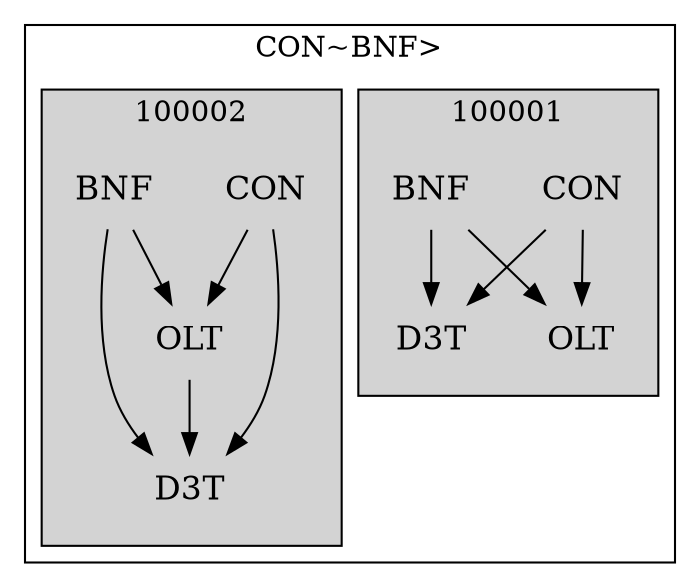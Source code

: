 strict digraph FirstlevelCluster {
	labelloc = "t";
	compound = false;
	subgraph cluster_0 {
	label= "CON~BNF>";
		subgraph	cluster_2 {
		label = "100001";
			style = filled;
			node	[label = CON, shape = plaintext, fontsize = 16] CON2;
			node	[label = BNF, shape = plaintext, fontsize = 16] BNF2;
			node	[label = D3T, shape = plaintext, fontsize = 16] D3T2;
			node	[label = OLT, shape = plaintext, fontsize = 16] OLT2;
			CON2->D3T2;CON2->OLT2;BNF2->D3T2;BNF2->OLT2;			}
		subgraph	cluster_3 {
		label = "100002";
			style = filled;
			node	[label = CON, shape = plaintext, fontsize = 16] CON3;
			node	[label = BNF, shape = plaintext, fontsize = 16] BNF3;
			node	[label = D3T, shape = plaintext, fontsize = 16] D3T3;
			node	[label = OLT, shape = plaintext, fontsize = 16] OLT3;
			CON3->D3T3;CON3->OLT3;BNF3->D3T3;BNF3->OLT3;OLT3->D3T3;			}
}}